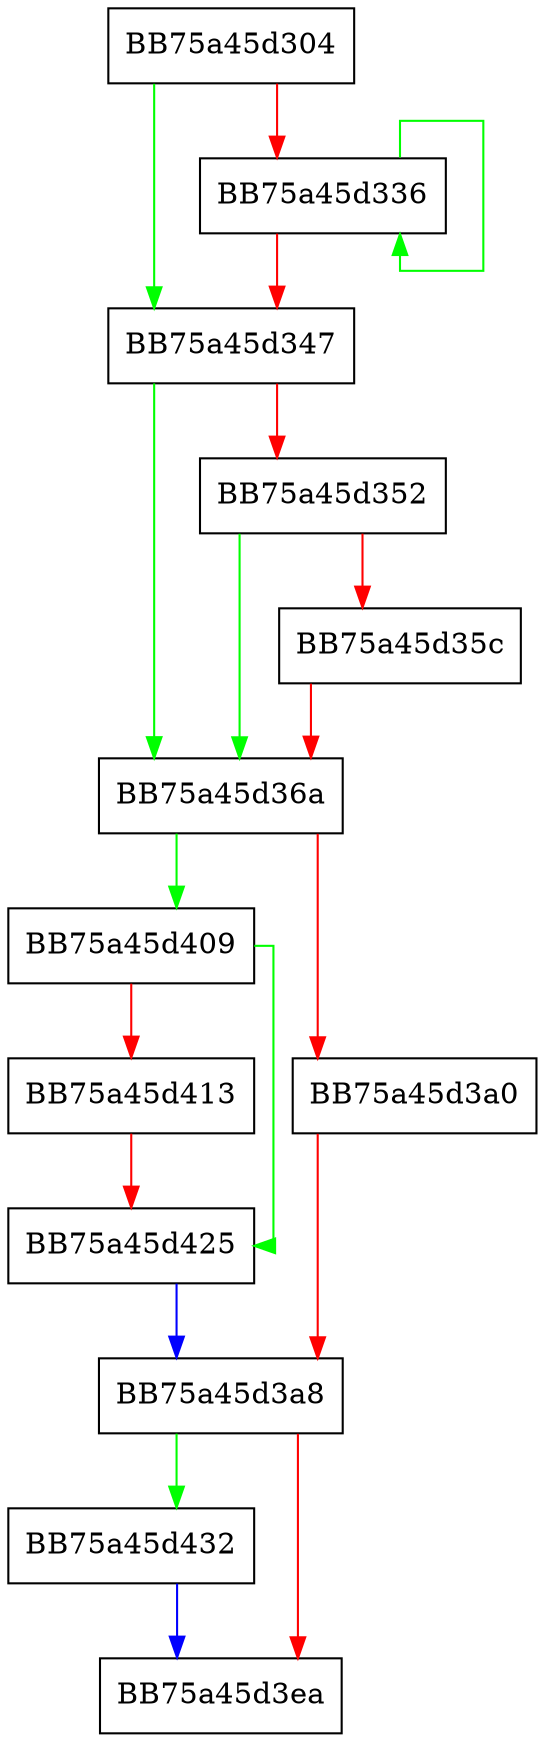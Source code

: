 digraph sqlite3PagerClose {
  node [shape="box"];
  graph [splines=ortho];
  BB75a45d304 -> BB75a45d347 [color="green"];
  BB75a45d304 -> BB75a45d336 [color="red"];
  BB75a45d336 -> BB75a45d336 [color="green"];
  BB75a45d336 -> BB75a45d347 [color="red"];
  BB75a45d347 -> BB75a45d36a [color="green"];
  BB75a45d347 -> BB75a45d352 [color="red"];
  BB75a45d352 -> BB75a45d36a [color="green"];
  BB75a45d352 -> BB75a45d35c [color="red"];
  BB75a45d35c -> BB75a45d36a [color="red"];
  BB75a45d36a -> BB75a45d409 [color="green"];
  BB75a45d36a -> BB75a45d3a0 [color="red"];
  BB75a45d3a0 -> BB75a45d3a8 [color="red"];
  BB75a45d3a8 -> BB75a45d432 [color="green"];
  BB75a45d3a8 -> BB75a45d3ea [color="red"];
  BB75a45d409 -> BB75a45d425 [color="green"];
  BB75a45d409 -> BB75a45d413 [color="red"];
  BB75a45d413 -> BB75a45d425 [color="red"];
  BB75a45d425 -> BB75a45d3a8 [color="blue"];
  BB75a45d432 -> BB75a45d3ea [color="blue"];
}